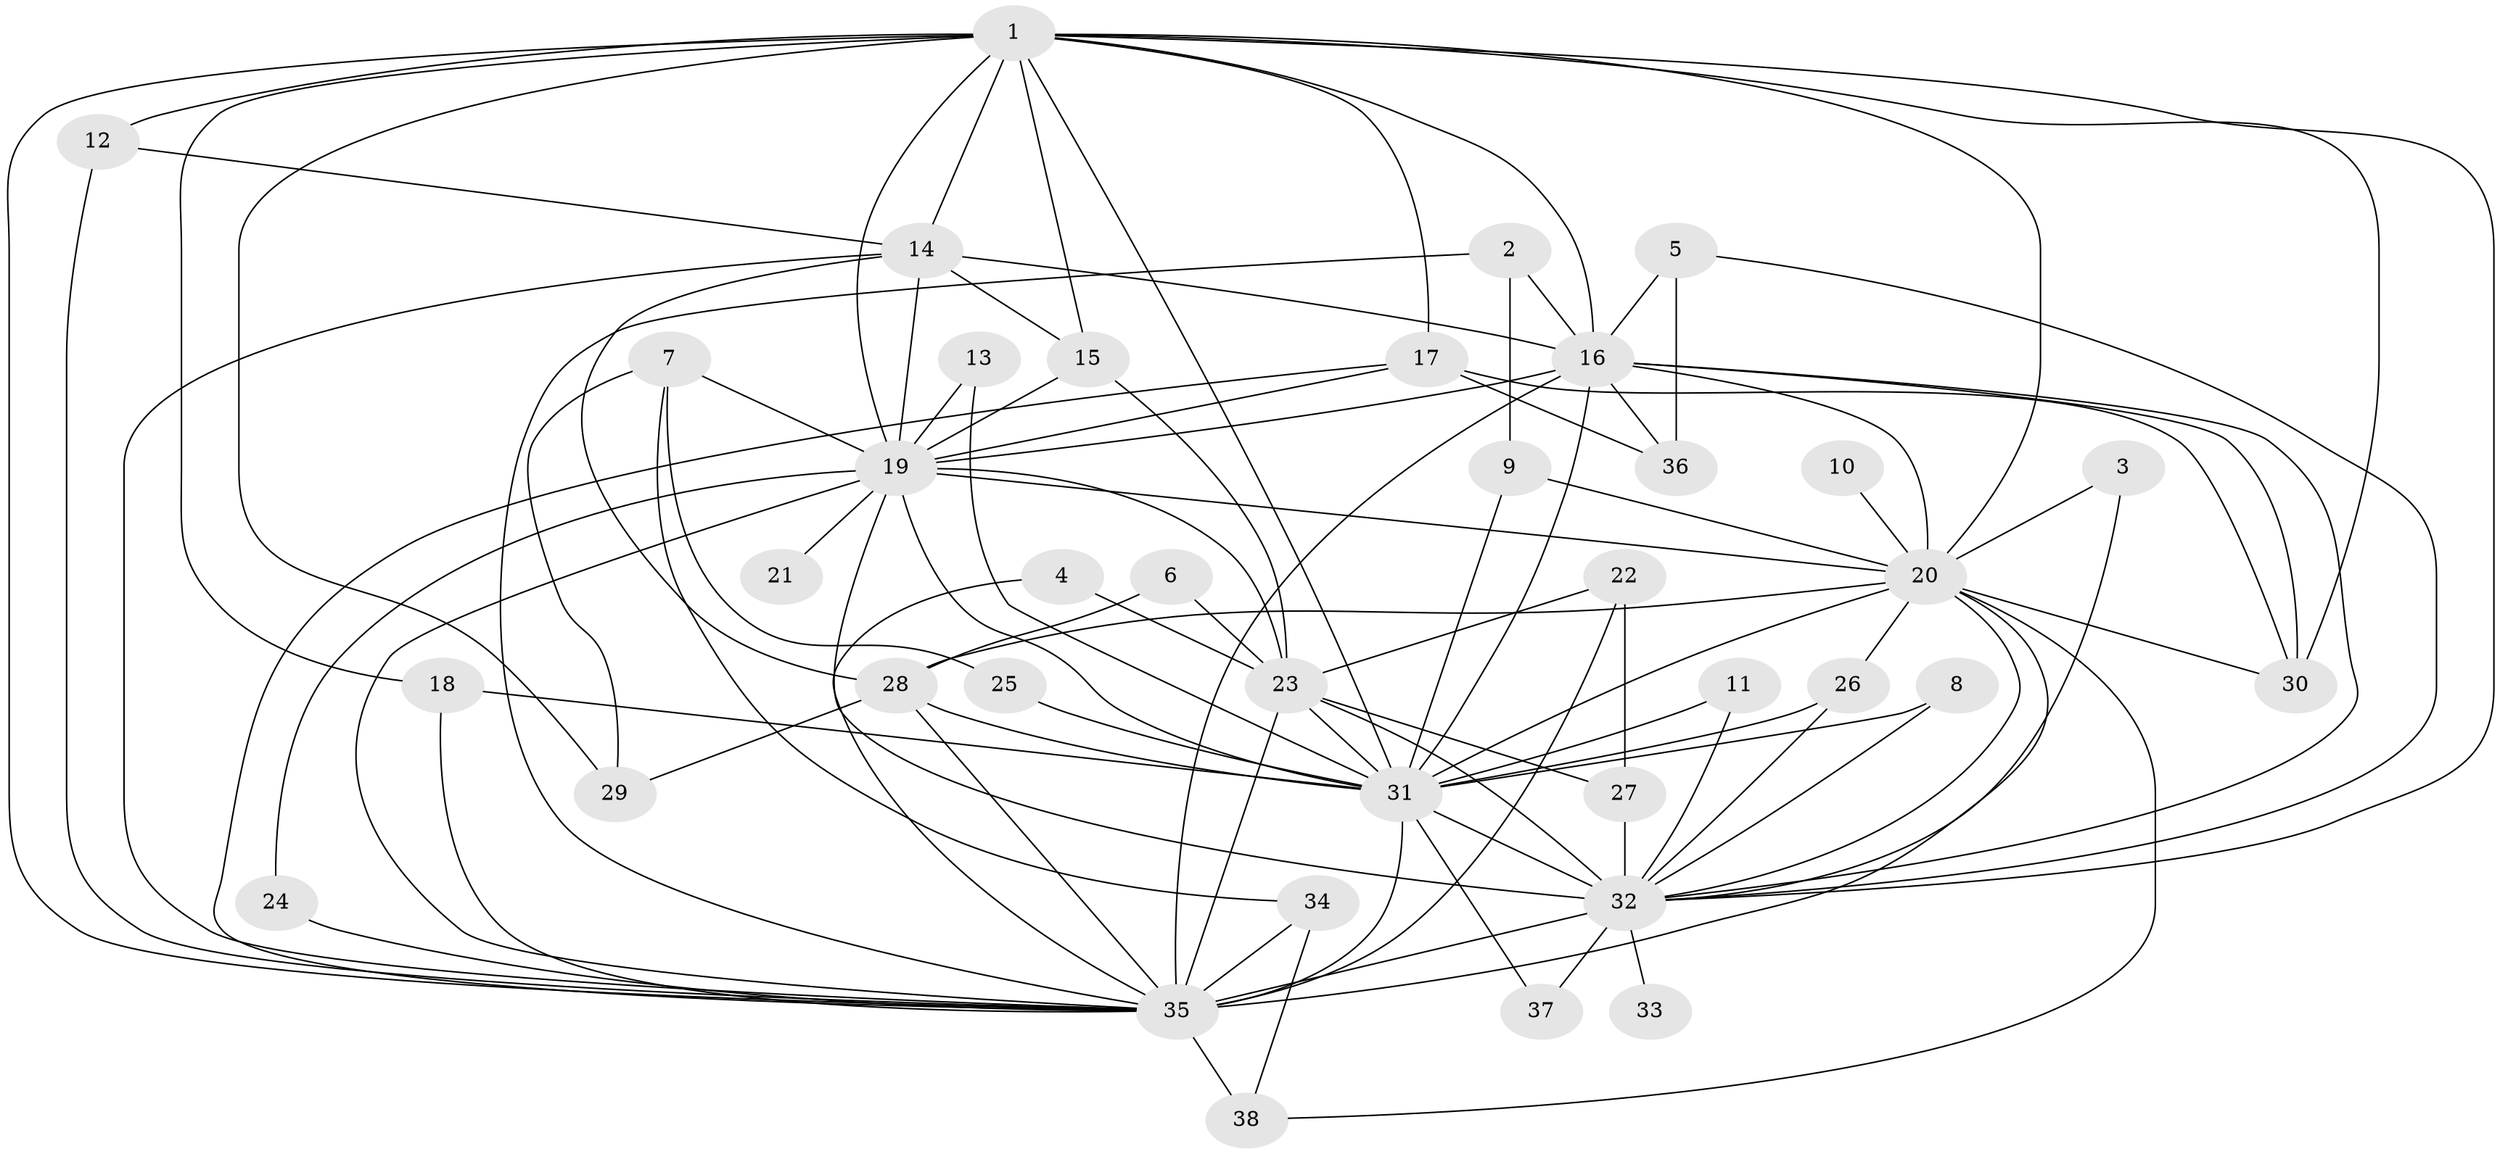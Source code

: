 // original degree distribution, {15: 0.039473684210526314, 20: 0.013157894736842105, 19: 0.013157894736842105, 21: 0.02631578947368421, 18: 0.013157894736842105, 13: 0.013157894736842105, 16: 0.013157894736842105, 3: 0.18421052631578946, 8: 0.013157894736842105, 4: 0.039473684210526314, 5: 0.05263157894736842, 9: 0.013157894736842105, 2: 0.5526315789473685, 6: 0.013157894736842105}
// Generated by graph-tools (version 1.1) at 2025/01/03/09/25 03:01:27]
// undirected, 38 vertices, 98 edges
graph export_dot {
graph [start="1"]
  node [color=gray90,style=filled];
  1;
  2;
  3;
  4;
  5;
  6;
  7;
  8;
  9;
  10;
  11;
  12;
  13;
  14;
  15;
  16;
  17;
  18;
  19;
  20;
  21;
  22;
  23;
  24;
  25;
  26;
  27;
  28;
  29;
  30;
  31;
  32;
  33;
  34;
  35;
  36;
  37;
  38;
  1 -- 12 [weight=1.0];
  1 -- 14 [weight=1.0];
  1 -- 15 [weight=1.0];
  1 -- 16 [weight=1.0];
  1 -- 17 [weight=1.0];
  1 -- 18 [weight=1.0];
  1 -- 19 [weight=2.0];
  1 -- 20 [weight=1.0];
  1 -- 29 [weight=1.0];
  1 -- 30 [weight=1.0];
  1 -- 31 [weight=2.0];
  1 -- 32 [weight=1.0];
  1 -- 35 [weight=2.0];
  2 -- 9 [weight=1.0];
  2 -- 16 [weight=1.0];
  2 -- 35 [weight=1.0];
  3 -- 20 [weight=1.0];
  3 -- 32 [weight=1.0];
  4 -- 23 [weight=1.0];
  4 -- 35 [weight=1.0];
  5 -- 16 [weight=1.0];
  5 -- 32 [weight=1.0];
  5 -- 36 [weight=1.0];
  6 -- 23 [weight=1.0];
  6 -- 28 [weight=1.0];
  7 -- 19 [weight=2.0];
  7 -- 25 [weight=1.0];
  7 -- 29 [weight=1.0];
  7 -- 34 [weight=1.0];
  8 -- 31 [weight=1.0];
  8 -- 32 [weight=1.0];
  9 -- 20 [weight=2.0];
  9 -- 31 [weight=1.0];
  10 -- 20 [weight=1.0];
  11 -- 31 [weight=1.0];
  11 -- 32 [weight=1.0];
  12 -- 14 [weight=1.0];
  12 -- 35 [weight=1.0];
  13 -- 19 [weight=1.0];
  13 -- 31 [weight=1.0];
  14 -- 15 [weight=1.0];
  14 -- 16 [weight=1.0];
  14 -- 19 [weight=1.0];
  14 -- 28 [weight=1.0];
  14 -- 35 [weight=2.0];
  15 -- 19 [weight=1.0];
  15 -- 23 [weight=1.0];
  16 -- 19 [weight=2.0];
  16 -- 20 [weight=1.0];
  16 -- 30 [weight=1.0];
  16 -- 31 [weight=3.0];
  16 -- 32 [weight=1.0];
  16 -- 35 [weight=2.0];
  16 -- 36 [weight=1.0];
  17 -- 19 [weight=1.0];
  17 -- 30 [weight=1.0];
  17 -- 35 [weight=1.0];
  17 -- 36 [weight=1.0];
  18 -- 31 [weight=1.0];
  18 -- 35 [weight=1.0];
  19 -- 20 [weight=2.0];
  19 -- 21 [weight=2.0];
  19 -- 23 [weight=1.0];
  19 -- 24 [weight=1.0];
  19 -- 31 [weight=5.0];
  19 -- 32 [weight=2.0];
  19 -- 35 [weight=4.0];
  20 -- 26 [weight=1.0];
  20 -- 28 [weight=1.0];
  20 -- 30 [weight=1.0];
  20 -- 31 [weight=2.0];
  20 -- 32 [weight=1.0];
  20 -- 35 [weight=3.0];
  20 -- 38 [weight=2.0];
  22 -- 23 [weight=1.0];
  22 -- 27 [weight=1.0];
  22 -- 35 [weight=1.0];
  23 -- 27 [weight=1.0];
  23 -- 31 [weight=1.0];
  23 -- 32 [weight=1.0];
  23 -- 35 [weight=1.0];
  24 -- 35 [weight=1.0];
  25 -- 31 [weight=2.0];
  26 -- 31 [weight=1.0];
  26 -- 32 [weight=1.0];
  27 -- 32 [weight=1.0];
  28 -- 29 [weight=1.0];
  28 -- 31 [weight=1.0];
  28 -- 35 [weight=1.0];
  31 -- 32 [weight=4.0];
  31 -- 35 [weight=4.0];
  31 -- 37 [weight=2.0];
  32 -- 33 [weight=1.0];
  32 -- 35 [weight=2.0];
  32 -- 37 [weight=1.0];
  34 -- 35 [weight=1.0];
  34 -- 38 [weight=1.0];
  35 -- 38 [weight=3.0];
}
